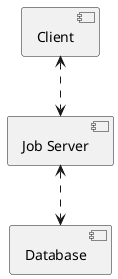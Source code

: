 @startuml

[Client] as client
[Job Server] as server
[Database] as db

client <..> server
server <..> db

@enduml
